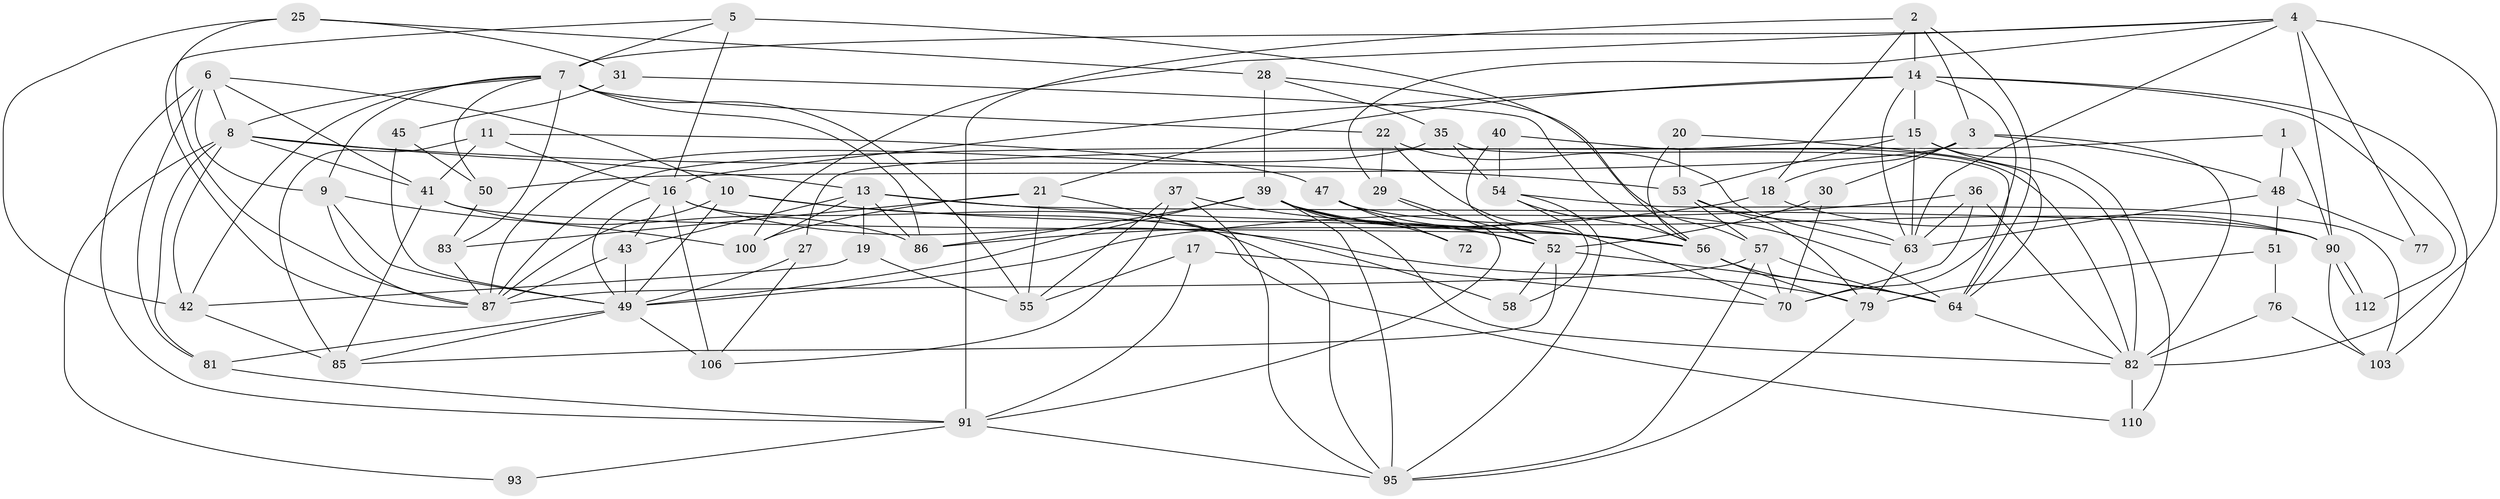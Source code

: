 // Generated by graph-tools (version 1.1) at 2025/23/03/03/25 07:23:56]
// undirected, 70 vertices, 180 edges
graph export_dot {
graph [start="1"]
  node [color=gray90,style=filled];
  1 [super="+66"];
  2 [super="+68"];
  3 [super="+34"];
  4 [super="+23"];
  5 [super="+32"];
  6 [super="+44"];
  7 [super="+115"];
  8 [super="+26"];
  9 [super="+12"];
  10 [super="+38"];
  11;
  13 [super="+98"];
  14 [super="+75"];
  15 [super="+78"];
  16 [super="+24"];
  17;
  18 [super="+61"];
  19;
  20 [super="+60"];
  21 [super="+109"];
  22 [super="+33"];
  25 [super="+89"];
  27;
  28;
  29 [super="+71"];
  30 [super="+46"];
  31;
  35 [super="+97"];
  36;
  37;
  39 [super="+80"];
  40;
  41 [super="+74"];
  42 [super="+84"];
  43 [super="+59"];
  45;
  47;
  48 [super="+101"];
  49 [super="+69"];
  50 [super="+62"];
  51;
  52 [super="+73"];
  53 [super="+67"];
  54 [super="+88"];
  55 [super="+94"];
  56 [super="+105"];
  57 [super="+65"];
  58;
  63 [super="+96"];
  64 [super="+99"];
  70 [super="+111"];
  72;
  76;
  77;
  79 [super="+107"];
  81;
  82 [super="+113"];
  83;
  85 [super="+92"];
  86 [super="+114"];
  87;
  90 [super="+102"];
  91 [super="+104"];
  93;
  95 [super="+108"];
  100;
  103;
  106;
  110;
  112;
  1 -- 27;
  1 -- 90 [weight=2];
  1 -- 48;
  2 -- 91;
  2 -- 18;
  2 -- 64;
  2 -- 14;
  2 -- 3;
  3 -- 50;
  3 -- 30;
  3 -- 48;
  3 -- 18;
  3 -- 82;
  4 -- 77;
  4 -- 7;
  4 -- 90 [weight=2];
  4 -- 100;
  4 -- 29;
  4 -- 63;
  4 -- 82;
  5 -- 87;
  5 -- 16;
  5 -- 56;
  5 -- 7;
  6 -- 81;
  6 -- 8;
  6 -- 91;
  6 -- 9;
  6 -- 41;
  6 -- 10;
  7 -- 22;
  7 -- 50;
  7 -- 83;
  7 -- 86;
  7 -- 8;
  7 -- 9;
  7 -- 42;
  7 -- 55;
  8 -- 81;
  8 -- 13;
  8 -- 41;
  8 -- 42;
  8 -- 93;
  8 -- 53;
  9 -- 87;
  9 -- 100;
  9 -- 49;
  10 -- 87;
  10 -- 49;
  10 -- 56;
  10 -- 58;
  11 -- 85;
  11 -- 47;
  11 -- 41;
  11 -- 16;
  13 -- 90;
  13 -- 19;
  13 -- 56;
  13 -- 100;
  13 -- 43;
  13 -- 86;
  14 -- 103;
  14 -- 70;
  14 -- 112;
  14 -- 21;
  14 -- 15;
  14 -- 63;
  14 -- 16;
  15 -- 82;
  15 -- 87;
  15 -- 110;
  15 -- 63;
  15 -- 53;
  16 -- 110;
  16 -- 49;
  16 -- 106;
  16 -- 43;
  16 -- 79;
  17 -- 91;
  17 -- 55;
  17 -- 70;
  18 -- 90;
  18 -- 86;
  19 -- 42;
  19 -- 55;
  20 -- 56;
  20 -- 64;
  20 -- 53;
  21 -- 55;
  21 -- 100;
  21 -- 83;
  21 -- 95;
  22 -- 70;
  22 -- 29;
  22 -- 63;
  25 -- 87;
  25 -- 28;
  25 -- 31;
  25 -- 42;
  27 -- 49;
  27 -- 106;
  28 -- 57;
  28 -- 39;
  28 -- 35;
  29 -- 52;
  29 -- 91;
  30 -- 52;
  30 -- 70;
  31 -- 56;
  31 -- 45;
  35 -- 87;
  35 -- 64;
  35 -- 54;
  36 -- 49;
  36 -- 82;
  36 -- 70;
  36 -- 63;
  37 -- 106;
  37 -- 55;
  37 -- 52;
  37 -- 95;
  39 -- 56;
  39 -- 72;
  39 -- 82;
  39 -- 64;
  39 -- 49;
  39 -- 95;
  39 -- 86;
  40 -- 82;
  40 -- 52;
  40 -- 54;
  41 -- 56;
  41 -- 85;
  41 -- 86;
  42 -- 85;
  43 -- 87;
  43 -- 49;
  45 -- 49;
  45 -- 50;
  47 -- 72;
  47 -- 90;
  47 -- 52;
  48 -- 51;
  48 -- 77;
  48 -- 63;
  49 -- 85;
  49 -- 106;
  49 -- 81;
  50 -- 83;
  51 -- 76;
  51 -- 79;
  52 -- 58;
  52 -- 64;
  52 -- 85;
  53 -- 63;
  53 -- 57;
  53 -- 79;
  54 -- 95;
  54 -- 103;
  54 -- 58;
  54 -- 56;
  56 -- 64;
  56 -- 79;
  57 -- 95;
  57 -- 87;
  57 -- 64;
  57 -- 70;
  63 -- 79 [weight=2];
  64 -- 82;
  76 -- 82;
  76 -- 103;
  79 -- 95;
  81 -- 91;
  82 -- 110;
  83 -- 87;
  90 -- 112;
  90 -- 112;
  90 -- 103;
  91 -- 95;
  91 -- 93;
}
